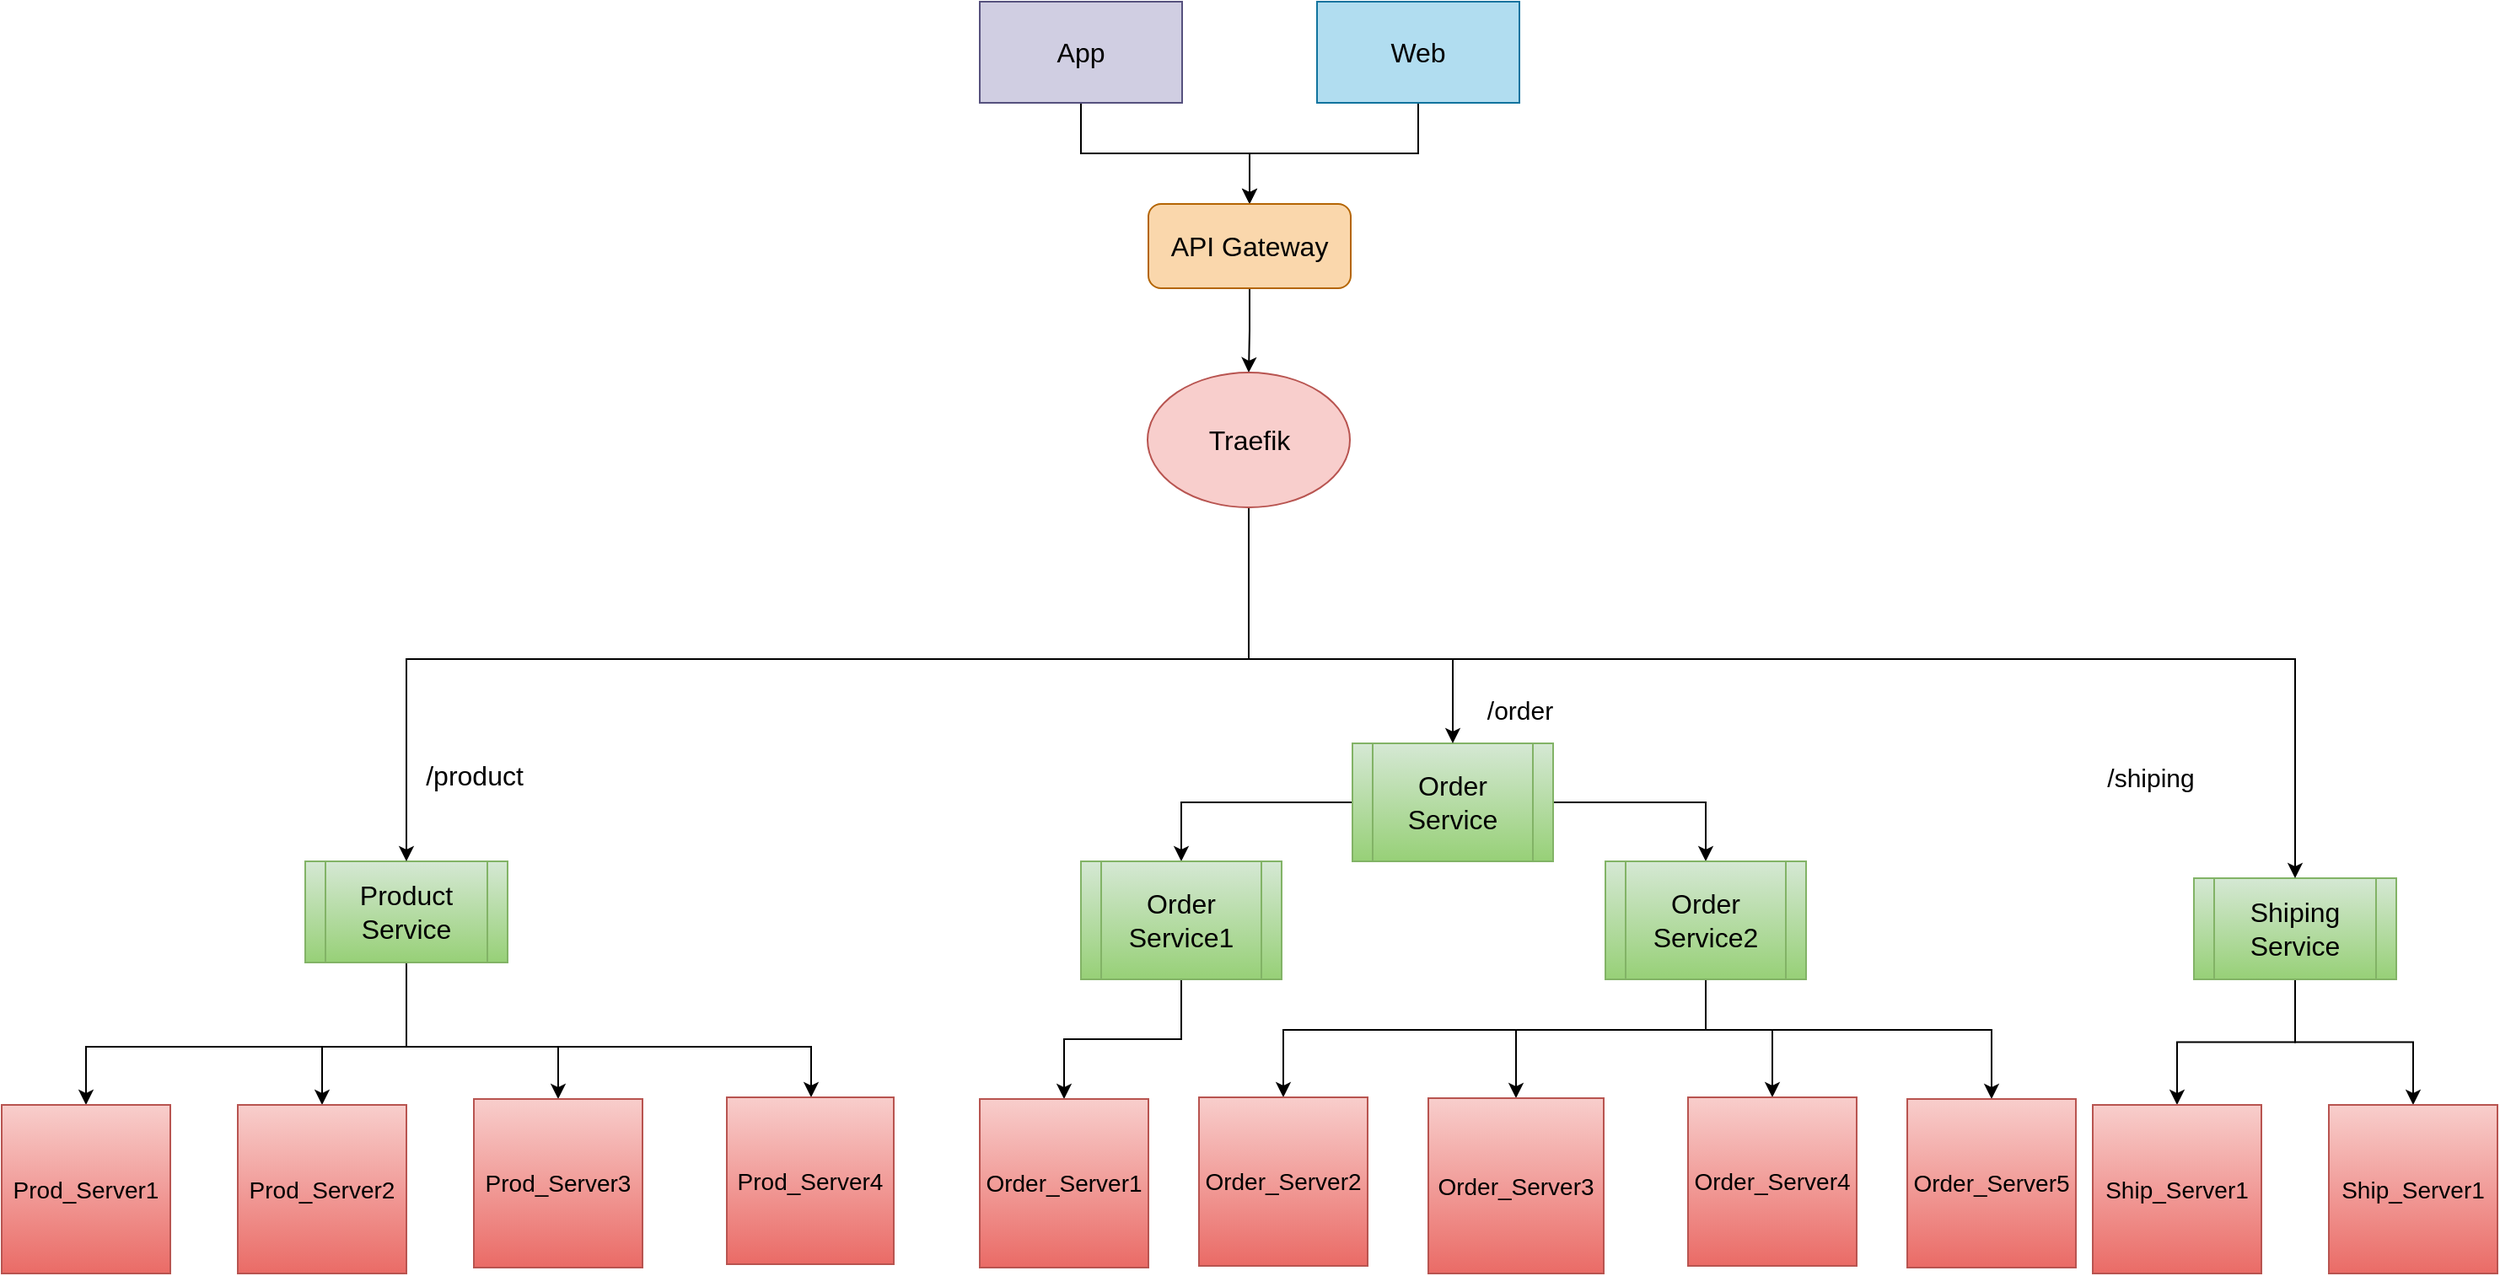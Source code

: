 <mxfile version="20.0.3" type="device"><diagram id="yxCc4OwRTXAWP8zC5RlU" name="Page-1"><mxGraphModel dx="2424" dy="796" grid="1" gridSize="10" guides="1" tooltips="1" connect="1" arrows="1" fold="1" page="1" pageScale="1" pageWidth="850" pageHeight="1100" math="0" shadow="0"><root><mxCell id="0"/><mxCell id="1" parent="0"/><mxCell id="AdBwO0UYGU3JV-6EH0cs-1" style="edgeStyle=orthogonalEdgeStyle;rounded=0;orthogonalLoop=1;jettySize=auto;html=1;entryX=0.5;entryY=0;entryDx=0;entryDy=0;" edge="1" parent="1" source="AdBwO0UYGU3JV-6EH0cs-2" target="AdBwO0UYGU3JV-6EH0cs-28"><mxGeometry relative="1" as="geometry"><Array as="points"><mxPoint x="200" y="110"/><mxPoint x="300" y="110"/></Array></mxGeometry></mxCell><mxCell id="AdBwO0UYGU3JV-6EH0cs-2" value="&lt;font style=&quot;font-size: 16px;&quot;&gt;App&lt;/font&gt;" style="rounded=0;whiteSpace=wrap;html=1;fillColor=#d0cee2;strokeColor=#56517e;" vertex="1" parent="1"><mxGeometry x="140" y="20" width="120" height="60" as="geometry"/></mxCell><mxCell id="AdBwO0UYGU3JV-6EH0cs-3" style="edgeStyle=orthogonalEdgeStyle;rounded=0;orthogonalLoop=1;jettySize=auto;html=1;entryX=0.5;entryY=0;entryDx=0;entryDy=0;" edge="1" parent="1" source="AdBwO0UYGU3JV-6EH0cs-4" target="AdBwO0UYGU3JV-6EH0cs-28"><mxGeometry relative="1" as="geometry"><Array as="points"><mxPoint x="400" y="110"/><mxPoint x="300" y="110"/></Array></mxGeometry></mxCell><mxCell id="AdBwO0UYGU3JV-6EH0cs-4" value="&lt;font style=&quot;font-size: 16px;&quot;&gt;Web&lt;/font&gt;" style="rounded=0;whiteSpace=wrap;html=1;fillColor=#b1ddf0;strokeColor=#10739e;" vertex="1" parent="1"><mxGeometry x="340" y="20" width="120" height="60" as="geometry"/></mxCell><mxCell id="AdBwO0UYGU3JV-6EH0cs-35" style="edgeStyle=orthogonalEdgeStyle;rounded=0;orthogonalLoop=1;jettySize=auto;html=1;entryX=0.5;entryY=0;entryDx=0;entryDy=0;" edge="1" parent="1" source="AdBwO0UYGU3JV-6EH0cs-13" target="AdBwO0UYGU3JV-6EH0cs-33"><mxGeometry relative="1" as="geometry"/></mxCell><mxCell id="AdBwO0UYGU3JV-6EH0cs-36" style="edgeStyle=orthogonalEdgeStyle;rounded=0;orthogonalLoop=1;jettySize=auto;html=1;entryX=0.5;entryY=0;entryDx=0;entryDy=0;" edge="1" parent="1" source="AdBwO0UYGU3JV-6EH0cs-13" target="AdBwO0UYGU3JV-6EH0cs-32"><mxGeometry relative="1" as="geometry"/></mxCell><mxCell id="AdBwO0UYGU3JV-6EH0cs-13" value="&lt;font style=&quot;font-size: 16px;&quot;&gt;Order Service&lt;/font&gt;" style="shape=process;whiteSpace=wrap;html=1;backgroundOutline=1;fillColor=#d5e8d4;gradientColor=#97d077;strokeColor=#82b366;" vertex="1" parent="1"><mxGeometry x="361" y="460" width="119" height="70" as="geometry"/></mxCell><mxCell id="AdBwO0UYGU3JV-6EH0cs-84" style="edgeStyle=orthogonalEdgeStyle;rounded=0;orthogonalLoop=1;jettySize=auto;html=1;entryX=0.5;entryY=0;entryDx=0;entryDy=0;fontSize=16;" edge="1" parent="1" source="AdBwO0UYGU3JV-6EH0cs-16" target="AdBwO0UYGU3JV-6EH0cs-77"><mxGeometry relative="1" as="geometry"><Array as="points"><mxPoint x="-200" y="640"/><mxPoint x="-110" y="640"/></Array></mxGeometry></mxCell><mxCell id="AdBwO0UYGU3JV-6EH0cs-98" style="edgeStyle=orthogonalEdgeStyle;rounded=0;orthogonalLoop=1;jettySize=auto;html=1;entryX=0.5;entryY=0;entryDx=0;entryDy=0;fontSize=16;" edge="1" parent="1" source="AdBwO0UYGU3JV-6EH0cs-16" target="AdBwO0UYGU3JV-6EH0cs-97"><mxGeometry relative="1" as="geometry"><Array as="points"><mxPoint x="-200" y="640"/><mxPoint x="-390" y="640"/></Array></mxGeometry></mxCell><mxCell id="AdBwO0UYGU3JV-6EH0cs-99" style="edgeStyle=orthogonalEdgeStyle;rounded=0;orthogonalLoop=1;jettySize=auto;html=1;entryX=0.5;entryY=0;entryDx=0;entryDy=0;fontSize=16;" edge="1" parent="1" source="AdBwO0UYGU3JV-6EH0cs-16" target="AdBwO0UYGU3JV-6EH0cs-95"><mxGeometry relative="1" as="geometry"><Array as="points"><mxPoint x="-200" y="640"/><mxPoint x="-250" y="640"/></Array></mxGeometry></mxCell><mxCell id="AdBwO0UYGU3JV-6EH0cs-103" style="edgeStyle=orthogonalEdgeStyle;rounded=0;orthogonalLoop=1;jettySize=auto;html=1;fontSize=16;" edge="1" parent="1" source="AdBwO0UYGU3JV-6EH0cs-16" target="AdBwO0UYGU3JV-6EH0cs-78"><mxGeometry relative="1" as="geometry"><Array as="points"><mxPoint x="-200" y="640"/><mxPoint x="40" y="640"/></Array></mxGeometry></mxCell><mxCell id="AdBwO0UYGU3JV-6EH0cs-16" value="&lt;font style=&quot;font-size: 16px;&quot;&gt;Product Service&lt;/font&gt;" style="shape=process;whiteSpace=wrap;html=1;backgroundOutline=1;fillColor=#d5e8d4;gradientColor=#97d077;strokeColor=#82b366;" vertex="1" parent="1"><mxGeometry x="-260" y="530" width="120" height="60" as="geometry"/></mxCell><mxCell id="AdBwO0UYGU3JV-6EH0cs-90" style="edgeStyle=orthogonalEdgeStyle;rounded=0;orthogonalLoop=1;jettySize=auto;html=1;entryX=0.5;entryY=0;entryDx=0;entryDy=0;fontSize=16;" edge="1" parent="1" source="AdBwO0UYGU3JV-6EH0cs-19" target="AdBwO0UYGU3JV-6EH0cs-79"><mxGeometry relative="1" as="geometry"/></mxCell><mxCell id="AdBwO0UYGU3JV-6EH0cs-91" style="edgeStyle=orthogonalEdgeStyle;rounded=0;orthogonalLoop=1;jettySize=auto;html=1;entryX=0.5;entryY=0;entryDx=0;entryDy=0;fontSize=16;" edge="1" parent="1" source="AdBwO0UYGU3JV-6EH0cs-19" target="AdBwO0UYGU3JV-6EH0cs-80"><mxGeometry relative="1" as="geometry"/></mxCell><mxCell id="AdBwO0UYGU3JV-6EH0cs-19" value="&lt;font style=&quot;font-size: 16px;&quot;&gt;Shiping Service&lt;/font&gt;" style="shape=process;whiteSpace=wrap;html=1;backgroundOutline=1;fillColor=#d5e8d4;gradientColor=#97d077;strokeColor=#82b366;" vertex="1" parent="1"><mxGeometry x="860" y="540" width="120" height="60" as="geometry"/></mxCell><mxCell id="AdBwO0UYGU3JV-6EH0cs-26" style="edgeStyle=orthogonalEdgeStyle;rounded=0;orthogonalLoop=1;jettySize=auto;html=1;entryX=0.5;entryY=0;entryDx=0;entryDy=0;exitX=0.5;exitY=1;exitDx=0;exitDy=0;" edge="1" parent="1" source="AdBwO0UYGU3JV-6EH0cs-37" target="AdBwO0UYGU3JV-6EH0cs-13"><mxGeometry relative="1" as="geometry"><Array as="points"><mxPoint x="300" y="410"/><mxPoint x="421" y="410"/></Array></mxGeometry></mxCell><mxCell id="AdBwO0UYGU3JV-6EH0cs-27" value="/order" style="edgeLabel;html=1;align=center;verticalAlign=middle;resizable=0;points=[];fontSize=15;" vertex="1" connectable="0" parent="AdBwO0UYGU3JV-6EH0cs-26"><mxGeometry x="0.279" y="-1" relative="1" as="geometry"><mxPoint x="83" y="29" as="offset"/></mxGeometry></mxCell><mxCell id="AdBwO0UYGU3JV-6EH0cs-40" style="edgeStyle=orthogonalEdgeStyle;rounded=0;orthogonalLoop=1;jettySize=auto;html=1;" edge="1" parent="1" source="AdBwO0UYGU3JV-6EH0cs-28" target="AdBwO0UYGU3JV-6EH0cs-37"><mxGeometry relative="1" as="geometry"/></mxCell><mxCell id="AdBwO0UYGU3JV-6EH0cs-28" value="&lt;font style=&quot;font-size: 16px;&quot;&gt;API Gateway&lt;/font&gt;" style="rounded=1;whiteSpace=wrap;html=1;fillColor=#fad7ac;strokeColor=#b46504;" vertex="1" parent="1"><mxGeometry x="240" y="140" width="120" height="50" as="geometry"/></mxCell><mxCell id="AdBwO0UYGU3JV-6EH0cs-87" style="edgeStyle=orthogonalEdgeStyle;rounded=0;orthogonalLoop=1;jettySize=auto;html=1;fontSize=16;" edge="1" parent="1" source="AdBwO0UYGU3JV-6EH0cs-32" target="AdBwO0UYGU3JV-6EH0cs-83"><mxGeometry relative="1" as="geometry"><Array as="points"><mxPoint x="571" y="630"/><mxPoint x="320" y="630"/></Array></mxGeometry></mxCell><mxCell id="AdBwO0UYGU3JV-6EH0cs-88" style="edgeStyle=orthogonalEdgeStyle;rounded=0;orthogonalLoop=1;jettySize=auto;html=1;entryX=0.5;entryY=0;entryDx=0;entryDy=0;fontSize=16;" edge="1" parent="1" source="AdBwO0UYGU3JV-6EH0cs-32" target="AdBwO0UYGU3JV-6EH0cs-81"><mxGeometry relative="1" as="geometry"><Array as="points"><mxPoint x="571" y="630"/><mxPoint x="458" y="630"/></Array></mxGeometry></mxCell><mxCell id="AdBwO0UYGU3JV-6EH0cs-89" style="edgeStyle=orthogonalEdgeStyle;rounded=0;orthogonalLoop=1;jettySize=auto;html=1;entryX=0.5;entryY=0;entryDx=0;entryDy=0;fontSize=16;" edge="1" parent="1" source="AdBwO0UYGU3JV-6EH0cs-32" target="AdBwO0UYGU3JV-6EH0cs-75"><mxGeometry relative="1" as="geometry"><Array as="points"><mxPoint x="571" y="630"/><mxPoint x="610" y="630"/></Array></mxGeometry></mxCell><mxCell id="AdBwO0UYGU3JV-6EH0cs-93" style="edgeStyle=orthogonalEdgeStyle;rounded=0;orthogonalLoop=1;jettySize=auto;html=1;entryX=0.5;entryY=0;entryDx=0;entryDy=0;fontSize=16;" edge="1" parent="1" source="AdBwO0UYGU3JV-6EH0cs-32" target="AdBwO0UYGU3JV-6EH0cs-76"><mxGeometry relative="1" as="geometry"><Array as="points"><mxPoint x="571" y="630"/><mxPoint x="740" y="630"/></Array></mxGeometry></mxCell><mxCell id="AdBwO0UYGU3JV-6EH0cs-32" value="&lt;font style=&quot;font-size: 16px;&quot;&gt;Order Service2&lt;/font&gt;" style="shape=process;whiteSpace=wrap;html=1;backgroundOutline=1;fillColor=#d5e8d4;gradientColor=#97d077;strokeColor=#82b366;" vertex="1" parent="1"><mxGeometry x="511" y="530" width="119" height="70" as="geometry"/></mxCell><mxCell id="AdBwO0UYGU3JV-6EH0cs-86" value="" style="edgeStyle=orthogonalEdgeStyle;rounded=0;orthogonalLoop=1;jettySize=auto;html=1;fontSize=16;" edge="1" parent="1" source="AdBwO0UYGU3JV-6EH0cs-33" target="AdBwO0UYGU3JV-6EH0cs-82"><mxGeometry relative="1" as="geometry"/></mxCell><mxCell id="AdBwO0UYGU3JV-6EH0cs-33" value="&lt;font style=&quot;font-size: 16px;&quot;&gt;Order Service1&lt;/font&gt;" style="shape=process;whiteSpace=wrap;html=1;backgroundOutline=1;fillColor=#d5e8d4;gradientColor=#97d077;strokeColor=#82b366;" vertex="1" parent="1"><mxGeometry x="200" y="530" width="119" height="70" as="geometry"/></mxCell><mxCell id="AdBwO0UYGU3JV-6EH0cs-41" style="edgeStyle=orthogonalEdgeStyle;rounded=0;orthogonalLoop=1;jettySize=auto;html=1;entryX=0.5;entryY=0;entryDx=0;entryDy=0;" edge="1" parent="1" source="AdBwO0UYGU3JV-6EH0cs-37" target="AdBwO0UYGU3JV-6EH0cs-19"><mxGeometry relative="1" as="geometry"><Array as="points"><mxPoint x="300" y="410"/><mxPoint x="920" y="410"/></Array></mxGeometry></mxCell><mxCell id="AdBwO0UYGU3JV-6EH0cs-104" style="edgeStyle=orthogonalEdgeStyle;rounded=0;orthogonalLoop=1;jettySize=auto;html=1;entryX=0.5;entryY=0;entryDx=0;entryDy=0;fontSize=16;" edge="1" parent="1" source="AdBwO0UYGU3JV-6EH0cs-37" target="AdBwO0UYGU3JV-6EH0cs-16"><mxGeometry relative="1" as="geometry"><Array as="points"><mxPoint x="300" y="410"/><mxPoint x="-200" y="410"/></Array></mxGeometry></mxCell><mxCell id="AdBwO0UYGU3JV-6EH0cs-37" value="&lt;font style=&quot;font-size: 16px;&quot;&gt;Traefik&lt;/font&gt;" style="ellipse;whiteSpace=wrap;html=1;fillColor=#f8cecc;strokeColor=#b85450;" vertex="1" parent="1"><mxGeometry x="239.5" y="240" width="120" height="80" as="geometry"/></mxCell><mxCell id="AdBwO0UYGU3JV-6EH0cs-38" value="/shiping" style="edgeLabel;html=1;align=center;verticalAlign=middle;resizable=0;points=[];fontSize=15;" vertex="1" connectable="0" parent="1"><mxGeometry x="834" y="479.471" as="geometry"/></mxCell><mxCell id="AdBwO0UYGU3JV-6EH0cs-75" value="&lt;font style=&quot;font-size: 14px;&quot;&gt;Order_Server4&lt;/font&gt;" style="whiteSpace=wrap;html=1;aspect=fixed;fillColor=#f8cecc;gradientColor=#ea6b66;strokeColor=#b85450;" vertex="1" parent="1"><mxGeometry x="560" y="670" width="100" height="100" as="geometry"/></mxCell><mxCell id="AdBwO0UYGU3JV-6EH0cs-76" value="&lt;font style=&quot;font-size: 14px;&quot;&gt;Order_Server5&lt;/font&gt;" style="whiteSpace=wrap;html=1;aspect=fixed;fillColor=#f8cecc;gradientColor=#ea6b66;strokeColor=#b85450;" vertex="1" parent="1"><mxGeometry x="690" y="671" width="100" height="100" as="geometry"/></mxCell><mxCell id="AdBwO0UYGU3JV-6EH0cs-77" value="&lt;font style=&quot;font-size: 14px;&quot;&gt;Prod_Server3&lt;/font&gt;" style="whiteSpace=wrap;html=1;aspect=fixed;fillColor=#f8cecc;gradientColor=#ea6b66;strokeColor=#b85450;" vertex="1" parent="1"><mxGeometry x="-160" y="671" width="100" height="100" as="geometry"/></mxCell><mxCell id="AdBwO0UYGU3JV-6EH0cs-78" value="&lt;font style=&quot;font-size: 14px;&quot;&gt;Prod_Server4&lt;/font&gt;" style="whiteSpace=wrap;html=1;aspect=fixed;fillColor=#f8cecc;gradientColor=#ea6b66;strokeColor=#b85450;" vertex="1" parent="1"><mxGeometry x="-10" y="670" width="99" height="99" as="geometry"/></mxCell><mxCell id="AdBwO0UYGU3JV-6EH0cs-79" value="&lt;font style=&quot;font-size: 14px;&quot;&gt;Ship_Server1&lt;/font&gt;" style="whiteSpace=wrap;html=1;aspect=fixed;fillColor=#f8cecc;gradientColor=#ea6b66;strokeColor=#b85450;" vertex="1" parent="1"><mxGeometry x="800" y="674.5" width="100" height="100" as="geometry"/></mxCell><mxCell id="AdBwO0UYGU3JV-6EH0cs-80" value="&lt;font style=&quot;font-size: 14px;&quot;&gt;Ship_Server1&lt;/font&gt;" style="whiteSpace=wrap;html=1;aspect=fixed;fillColor=#f8cecc;gradientColor=#ea6b66;strokeColor=#b85450;" vertex="1" parent="1"><mxGeometry x="940" y="674.5" width="100" height="100" as="geometry"/></mxCell><mxCell id="AdBwO0UYGU3JV-6EH0cs-81" value="&lt;font style=&quot;font-size: 14px;&quot;&gt;Order_Server3&lt;/font&gt;" style="whiteSpace=wrap;html=1;aspect=fixed;fillColor=#f8cecc;gradientColor=#ea6b66;strokeColor=#b85450;" vertex="1" parent="1"><mxGeometry x="406" y="670.5" width="104" height="104" as="geometry"/></mxCell><mxCell id="AdBwO0UYGU3JV-6EH0cs-82" value="&lt;font style=&quot;font-size: 14px;&quot;&gt;Order_Server1&lt;/font&gt;" style="whiteSpace=wrap;html=1;aspect=fixed;fillColor=#f8cecc;gradientColor=#ea6b66;strokeColor=#b85450;" vertex="1" parent="1"><mxGeometry x="140" y="671" width="100" height="100" as="geometry"/></mxCell><mxCell id="AdBwO0UYGU3JV-6EH0cs-83" value="&lt;font style=&quot;font-size: 14px;&quot;&gt;Order_Server2&lt;/font&gt;" style="whiteSpace=wrap;html=1;aspect=fixed;fillColor=#f8cecc;gradientColor=#ea6b66;strokeColor=#b85450;" vertex="1" parent="1"><mxGeometry x="270" y="670" width="100" height="100" as="geometry"/></mxCell><mxCell id="AdBwO0UYGU3JV-6EH0cs-95" value="&lt;font style=&quot;font-size: 14px;&quot;&gt;Prod_Server2&lt;/font&gt;" style="whiteSpace=wrap;html=1;aspect=fixed;fillColor=#f8cecc;gradientColor=#ea6b66;strokeColor=#b85450;" vertex="1" parent="1"><mxGeometry x="-300" y="674.5" width="100" height="100" as="geometry"/></mxCell><mxCell id="AdBwO0UYGU3JV-6EH0cs-97" value="&lt;font style=&quot;font-size: 14px;&quot;&gt;Prod_Server1&lt;/font&gt;" style="whiteSpace=wrap;html=1;aspect=fixed;fillColor=#f8cecc;gradientColor=#ea6b66;strokeColor=#b85450;" vertex="1" parent="1"><mxGeometry x="-440" y="674.5" width="100" height="100" as="geometry"/></mxCell><mxCell id="AdBwO0UYGU3JV-6EH0cs-107" value="/product" style="text;html=1;align=center;verticalAlign=middle;resizable=0;points=[];autosize=1;strokeColor=none;fillColor=none;fontSize=16;" vertex="1" parent="1"><mxGeometry x="-200" y="464.47" width="80" height="30" as="geometry"/></mxCell></root></mxGraphModel></diagram></mxfile>